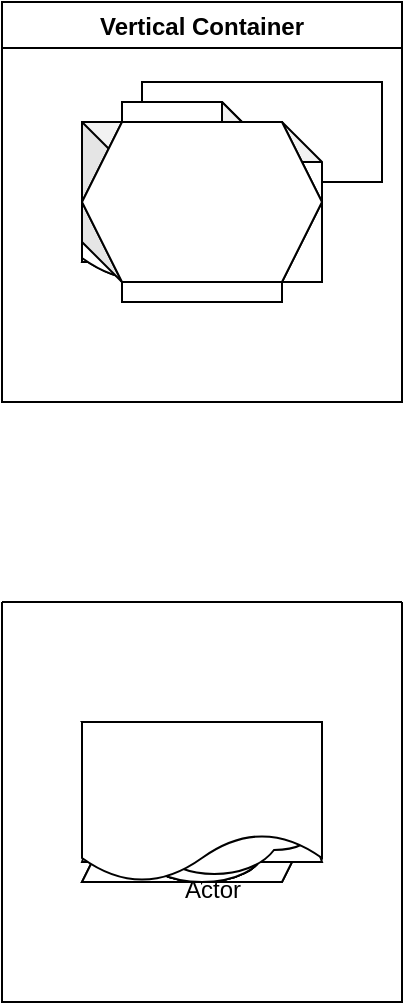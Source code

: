 <mxfile version="17.1.1" type="github">
  <diagram id="ur86RE3e0XrEDv0Te8N1" name="Page-1">
    <mxGraphModel dx="1038" dy="548" grid="1" gridSize="10" guides="1" tooltips="1" connect="1" arrows="1" fold="1" page="1" pageScale="1" pageWidth="827" pageHeight="1169" math="0" shadow="0">
      <root>
        <mxCell id="0" />
        <mxCell id="1" parent="0" />
        <mxCell id="qv1hIAx20BM2JfVXaYNz-1" value="" style="ellipse;whiteSpace=wrap;html=1;" vertex="1" parent="1">
          <mxGeometry x="350" y="440" width="120" height="80" as="geometry" />
        </mxCell>
        <mxCell id="qv1hIAx20BM2JfVXaYNz-2" value="" style="shape=parallelogram;perimeter=parallelogramPerimeter;whiteSpace=wrap;html=1;fixedSize=1;" vertex="1" parent="1">
          <mxGeometry x="350" y="450" width="120" height="60" as="geometry" />
        </mxCell>
        <mxCell id="qv1hIAx20BM2JfVXaYNz-3" value="" style="shape=document;whiteSpace=wrap;html=1;boundedLbl=1;" vertex="1" parent="1">
          <mxGeometry x="350" y="440" width="120" height="80" as="geometry" />
        </mxCell>
        <mxCell id="qv1hIAx20BM2JfVXaYNz-4" value="" style="shape=xor;whiteSpace=wrap;html=1;" vertex="1" parent="1">
          <mxGeometry x="380" y="440" width="60" height="80" as="geometry" />
        </mxCell>
        <mxCell id="qv1hIAx20BM2JfVXaYNz-5" value="Vertical Container" style="swimlane;" vertex="1" parent="1">
          <mxGeometry x="310" y="380" width="200" height="200" as="geometry" />
        </mxCell>
        <mxCell id="qv1hIAx20BM2JfVXaYNz-6" value="" style="swimlane;startSize=0;" vertex="1" parent="1">
          <mxGeometry x="310" y="380" width="200" height="200" as="geometry" />
        </mxCell>
        <mxCell id="qv1hIAx20BM2JfVXaYNz-7" value="" style="triangle;whiteSpace=wrap;html=1;" vertex="1" parent="1">
          <mxGeometry x="380" y="440" width="60" height="80" as="geometry" />
        </mxCell>
        <mxCell id="qv1hIAx20BM2JfVXaYNz-8" value="" style="shape=process;whiteSpace=wrap;html=1;backgroundOutline=1;" vertex="1" parent="1">
          <mxGeometry x="350" y="450" width="120" height="60" as="geometry" />
        </mxCell>
        <mxCell id="qv1hIAx20BM2JfVXaYNz-9" value="" style="ellipse;whiteSpace=wrap;html=1;aspect=fixed;" vertex="1" parent="1">
          <mxGeometry x="370" y="440" width="80" height="80" as="geometry" />
        </mxCell>
        <mxCell id="qv1hIAx20BM2JfVXaYNz-10" value="" style="shape=document;whiteSpace=wrap;html=1;boundedLbl=1;" vertex="1" parent="1">
          <mxGeometry x="350" y="440" width="120" height="80" as="geometry" />
        </mxCell>
        <mxCell id="qv1hIAx20BM2JfVXaYNz-11" value="Actor" style="shape=umlActor;verticalLabelPosition=bottom;verticalAlign=top;html=1;outlineConnect=0;" vertex="1" parent="1">
          <mxGeometry x="400" y="450" width="30" height="60" as="geometry" />
        </mxCell>
        <mxCell id="qv1hIAx20BM2JfVXaYNz-12" value="" style="swimlane;startSize=0;" vertex="1" parent="1">
          <mxGeometry x="310" y="380" width="200" height="200" as="geometry" />
        </mxCell>
        <mxCell id="qv1hIAx20BM2JfVXaYNz-13" value="" style="curved=1;endArrow=classic;html=1;rounded=0;" edge="1" parent="1">
          <mxGeometry width="50" height="50" relative="1" as="geometry">
            <mxPoint x="390" y="510" as="sourcePoint" />
            <mxPoint x="440" y="460" as="targetPoint" />
            <Array as="points">
              <mxPoint x="440" y="510" />
              <mxPoint x="390" y="460" />
            </Array>
          </mxGeometry>
        </mxCell>
        <mxCell id="qv1hIAx20BM2JfVXaYNz-14" value="" style="curved=1;endArrow=classic;html=1;rounded=0;" edge="1" parent="1" target="qv1hIAx20BM2JfVXaYNz-15">
          <mxGeometry width="50" height="50" relative="1" as="geometry">
            <mxPoint x="390" y="510" as="sourcePoint" />
            <mxPoint x="440" y="460" as="targetPoint" />
            <Array as="points">
              <mxPoint x="440" y="510" />
              <mxPoint x="390" y="460" />
            </Array>
          </mxGeometry>
        </mxCell>
        <mxCell id="qv1hIAx20BM2JfVXaYNz-15" value="" style="shape=callout;whiteSpace=wrap;html=1;perimeter=calloutPerimeter;" vertex="1" parent="1">
          <mxGeometry x="380" y="420" width="120" height="80" as="geometry" />
        </mxCell>
        <mxCell id="qv1hIAx20BM2JfVXaYNz-16" value="" style="shape=cylinder3;whiteSpace=wrap;html=1;boundedLbl=1;backgroundOutline=1;size=15;" vertex="1" parent="1">
          <mxGeometry x="380" y="440" width="60" height="80" as="geometry" />
        </mxCell>
        <mxCell id="qv1hIAx20BM2JfVXaYNz-17" value="" style="triangle;whiteSpace=wrap;html=1;" vertex="1" parent="1">
          <mxGeometry x="380" y="440" width="60" height="80" as="geometry" />
        </mxCell>
        <mxCell id="qv1hIAx20BM2JfVXaYNz-18" value="" style="shape=cube;whiteSpace=wrap;html=1;boundedLbl=1;backgroundOutline=1;darkOpacity=0.05;darkOpacity2=0.1;" vertex="1" parent="1">
          <mxGeometry x="350" y="440" width="120" height="80" as="geometry" />
        </mxCell>
        <mxCell id="qv1hIAx20BM2JfVXaYNz-19" value="" style="shape=note;whiteSpace=wrap;html=1;backgroundOutline=1;darkOpacity=0.05;" vertex="1" parent="1">
          <mxGeometry x="370" y="430" width="80" height="100" as="geometry" />
        </mxCell>
        <mxCell id="qv1hIAx20BM2JfVXaYNz-20" value="" style="shape=note;whiteSpace=wrap;html=1;backgroundOutline=1;darkOpacity=0.05;" vertex="1" parent="1">
          <mxGeometry x="370" y="430" width="80" height="100" as="geometry" />
        </mxCell>
        <mxCell id="qv1hIAx20BM2JfVXaYNz-21" value="" style="shape=hexagon;perimeter=hexagonPerimeter2;whiteSpace=wrap;html=1;fixedSize=1;" vertex="1" parent="1">
          <mxGeometry x="350" y="440" width="120" height="80" as="geometry" />
        </mxCell>
        <mxCell id="qv1hIAx20BM2JfVXaYNz-22" value="" style="shape=hexagon;perimeter=hexagonPerimeter2;whiteSpace=wrap;html=1;fixedSize=1;" vertex="1" parent="1">
          <mxGeometry x="350" y="440" width="120" height="80" as="geometry" />
        </mxCell>
        <mxCell id="qv1hIAx20BM2JfVXaYNz-23" value="" style="shape=step;perimeter=stepPerimeter;whiteSpace=wrap;html=1;fixedSize=1;" vertex="1" parent="1">
          <mxGeometry x="350" y="740" width="120" height="80" as="geometry" />
        </mxCell>
        <mxCell id="qv1hIAx20BM2JfVXaYNz-24" value="" style="shape=step;perimeter=stepPerimeter;whiteSpace=wrap;html=1;fixedSize=1;" vertex="1" parent="1">
          <mxGeometry x="350" y="740" width="120" height="80" as="geometry" />
        </mxCell>
        <mxCell id="qv1hIAx20BM2JfVXaYNz-25" value="" style="swimlane;startSize=0;" vertex="1" parent="1">
          <mxGeometry x="310" y="680" width="200" height="200" as="geometry" />
        </mxCell>
        <mxCell id="qv1hIAx20BM2JfVXaYNz-26" value="" style="swimlane;startSize=0;" vertex="1" parent="1">
          <mxGeometry x="310" y="680" width="200" height="200" as="geometry" />
        </mxCell>
        <mxCell id="qv1hIAx20BM2JfVXaYNz-27" value="" style="shape=callout;whiteSpace=wrap;html=1;perimeter=calloutPerimeter;" vertex="1" parent="1">
          <mxGeometry x="350" y="740" width="120" height="80" as="geometry" />
        </mxCell>
        <mxCell id="qv1hIAx20BM2JfVXaYNz-28" value="Actor" style="shape=umlActor;verticalLabelPosition=bottom;verticalAlign=top;html=1;outlineConnect=0;" vertex="1" parent="1">
          <mxGeometry x="400" y="750" width="30" height="60" as="geometry" />
        </mxCell>
        <mxCell id="qv1hIAx20BM2JfVXaYNz-29" value="" style="shape=trapezoid;perimeter=trapezoidPerimeter;whiteSpace=wrap;html=1;fixedSize=1;" vertex="1" parent="1">
          <mxGeometry x="350" y="750" width="120" height="60" as="geometry" />
        </mxCell>
        <mxCell id="qv1hIAx20BM2JfVXaYNz-30" value="" style="shape=cylinder3;whiteSpace=wrap;html=1;boundedLbl=1;backgroundOutline=1;size=15;" vertex="1" parent="1">
          <mxGeometry x="380" y="740" width="60" height="80" as="geometry" />
        </mxCell>
        <mxCell id="qv1hIAx20BM2JfVXaYNz-31" value="" style="shape=cylinder3;whiteSpace=wrap;html=1;boundedLbl=1;backgroundOutline=1;size=15;" vertex="1" parent="1">
          <mxGeometry x="380" y="740" width="60" height="80" as="geometry" />
        </mxCell>
        <mxCell id="qv1hIAx20BM2JfVXaYNz-32" value="" style="shape=cylinder3;whiteSpace=wrap;html=1;boundedLbl=1;backgroundOutline=1;size=15;" vertex="1" parent="1">
          <mxGeometry x="380" y="740" width="60" height="80" as="geometry" />
        </mxCell>
        <mxCell id="qv1hIAx20BM2JfVXaYNz-33" value="" style="shape=cylinder3;whiteSpace=wrap;html=1;boundedLbl=1;backgroundOutline=1;size=15;" vertex="1" parent="1">
          <mxGeometry x="380" y="740" width="60" height="80" as="geometry" />
        </mxCell>
        <mxCell id="qv1hIAx20BM2JfVXaYNz-34" value="" style="ellipse;shape=cloud;whiteSpace=wrap;html=1;" vertex="1" parent="1">
          <mxGeometry x="350" y="740" width="120" height="80" as="geometry" />
        </mxCell>
        <mxCell id="qv1hIAx20BM2JfVXaYNz-35" value="" style="shape=document;whiteSpace=wrap;html=1;boundedLbl=1;" vertex="1" parent="1">
          <mxGeometry x="350" y="740" width="120" height="80" as="geometry" />
        </mxCell>
      </root>
    </mxGraphModel>
  </diagram>
</mxfile>
